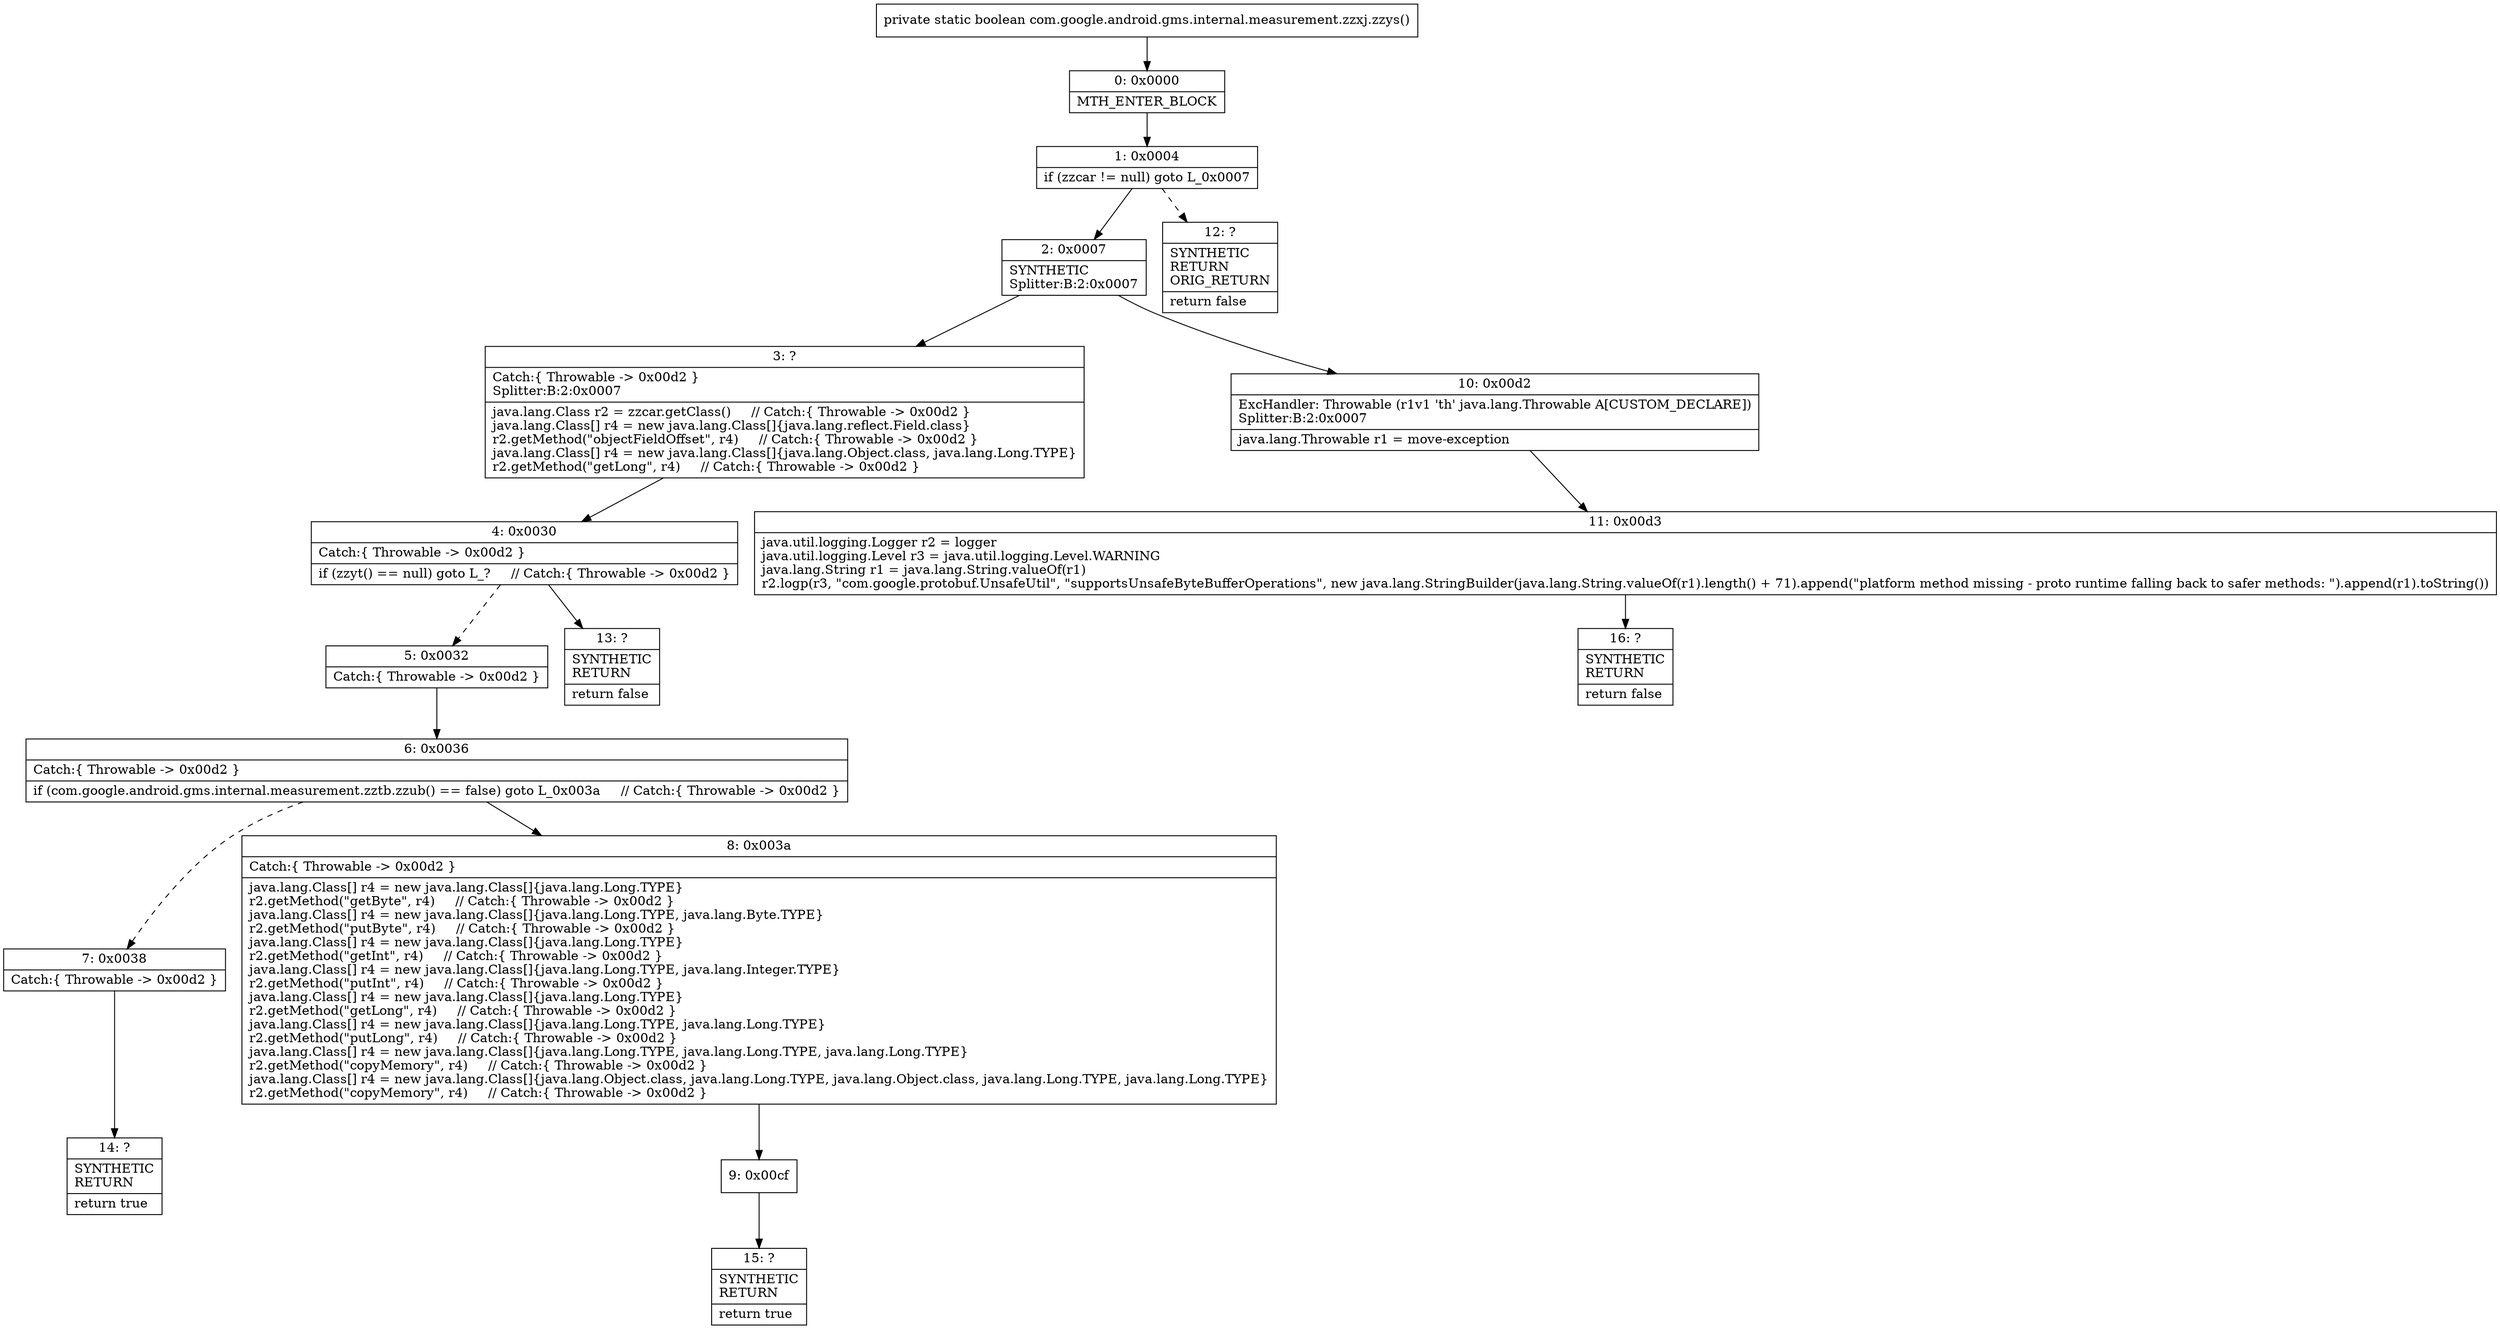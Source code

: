 digraph "CFG forcom.google.android.gms.internal.measurement.zzxj.zzys()Z" {
Node_0 [shape=record,label="{0\:\ 0x0000|MTH_ENTER_BLOCK\l}"];
Node_1 [shape=record,label="{1\:\ 0x0004|if (zzcar != null) goto L_0x0007\l}"];
Node_2 [shape=record,label="{2\:\ 0x0007|SYNTHETIC\lSplitter:B:2:0x0007\l}"];
Node_3 [shape=record,label="{3\:\ ?|Catch:\{ Throwable \-\> 0x00d2 \}\lSplitter:B:2:0x0007\l|java.lang.Class r2 = zzcar.getClass()     \/\/ Catch:\{ Throwable \-\> 0x00d2 \}\ljava.lang.Class[] r4 = new java.lang.Class[]\{java.lang.reflect.Field.class\}\lr2.getMethod(\"objectFieldOffset\", r4)     \/\/ Catch:\{ Throwable \-\> 0x00d2 \}\ljava.lang.Class[] r4 = new java.lang.Class[]\{java.lang.Object.class, java.lang.Long.TYPE\}\lr2.getMethod(\"getLong\", r4)     \/\/ Catch:\{ Throwable \-\> 0x00d2 \}\l}"];
Node_4 [shape=record,label="{4\:\ 0x0030|Catch:\{ Throwable \-\> 0x00d2 \}\l|if (zzyt() == null) goto L_?     \/\/ Catch:\{ Throwable \-\> 0x00d2 \}\l}"];
Node_5 [shape=record,label="{5\:\ 0x0032|Catch:\{ Throwable \-\> 0x00d2 \}\l}"];
Node_6 [shape=record,label="{6\:\ 0x0036|Catch:\{ Throwable \-\> 0x00d2 \}\l|if (com.google.android.gms.internal.measurement.zztb.zzub() == false) goto L_0x003a     \/\/ Catch:\{ Throwable \-\> 0x00d2 \}\l}"];
Node_7 [shape=record,label="{7\:\ 0x0038|Catch:\{ Throwable \-\> 0x00d2 \}\l}"];
Node_8 [shape=record,label="{8\:\ 0x003a|Catch:\{ Throwable \-\> 0x00d2 \}\l|java.lang.Class[] r4 = new java.lang.Class[]\{java.lang.Long.TYPE\}\lr2.getMethod(\"getByte\", r4)     \/\/ Catch:\{ Throwable \-\> 0x00d2 \}\ljava.lang.Class[] r4 = new java.lang.Class[]\{java.lang.Long.TYPE, java.lang.Byte.TYPE\}\lr2.getMethod(\"putByte\", r4)     \/\/ Catch:\{ Throwable \-\> 0x00d2 \}\ljava.lang.Class[] r4 = new java.lang.Class[]\{java.lang.Long.TYPE\}\lr2.getMethod(\"getInt\", r4)     \/\/ Catch:\{ Throwable \-\> 0x00d2 \}\ljava.lang.Class[] r4 = new java.lang.Class[]\{java.lang.Long.TYPE, java.lang.Integer.TYPE\}\lr2.getMethod(\"putInt\", r4)     \/\/ Catch:\{ Throwable \-\> 0x00d2 \}\ljava.lang.Class[] r4 = new java.lang.Class[]\{java.lang.Long.TYPE\}\lr2.getMethod(\"getLong\", r4)     \/\/ Catch:\{ Throwable \-\> 0x00d2 \}\ljava.lang.Class[] r4 = new java.lang.Class[]\{java.lang.Long.TYPE, java.lang.Long.TYPE\}\lr2.getMethod(\"putLong\", r4)     \/\/ Catch:\{ Throwable \-\> 0x00d2 \}\ljava.lang.Class[] r4 = new java.lang.Class[]\{java.lang.Long.TYPE, java.lang.Long.TYPE, java.lang.Long.TYPE\}\lr2.getMethod(\"copyMemory\", r4)     \/\/ Catch:\{ Throwable \-\> 0x00d2 \}\ljava.lang.Class[] r4 = new java.lang.Class[]\{java.lang.Object.class, java.lang.Long.TYPE, java.lang.Object.class, java.lang.Long.TYPE, java.lang.Long.TYPE\}\lr2.getMethod(\"copyMemory\", r4)     \/\/ Catch:\{ Throwable \-\> 0x00d2 \}\l}"];
Node_9 [shape=record,label="{9\:\ 0x00cf}"];
Node_10 [shape=record,label="{10\:\ 0x00d2|ExcHandler: Throwable (r1v1 'th' java.lang.Throwable A[CUSTOM_DECLARE])\lSplitter:B:2:0x0007\l|java.lang.Throwable r1 = move\-exception\l}"];
Node_11 [shape=record,label="{11\:\ 0x00d3|java.util.logging.Logger r2 = logger\ljava.util.logging.Level r3 = java.util.logging.Level.WARNING\ljava.lang.String r1 = java.lang.String.valueOf(r1)\lr2.logp(r3, \"com.google.protobuf.UnsafeUtil\", \"supportsUnsafeByteBufferOperations\", new java.lang.StringBuilder(java.lang.String.valueOf(r1).length() + 71).append(\"platform method missing \- proto runtime falling back to safer methods: \").append(r1).toString())\l}"];
Node_12 [shape=record,label="{12\:\ ?|SYNTHETIC\lRETURN\lORIG_RETURN\l|return false\l}"];
Node_13 [shape=record,label="{13\:\ ?|SYNTHETIC\lRETURN\l|return false\l}"];
Node_14 [shape=record,label="{14\:\ ?|SYNTHETIC\lRETURN\l|return true\l}"];
Node_15 [shape=record,label="{15\:\ ?|SYNTHETIC\lRETURN\l|return true\l}"];
Node_16 [shape=record,label="{16\:\ ?|SYNTHETIC\lRETURN\l|return false\l}"];
MethodNode[shape=record,label="{private static boolean com.google.android.gms.internal.measurement.zzxj.zzys() }"];
MethodNode -> Node_0;
Node_0 -> Node_1;
Node_1 -> Node_2;
Node_1 -> Node_12[style=dashed];
Node_2 -> Node_3;
Node_2 -> Node_10;
Node_3 -> Node_4;
Node_4 -> Node_5[style=dashed];
Node_4 -> Node_13;
Node_5 -> Node_6;
Node_6 -> Node_7[style=dashed];
Node_6 -> Node_8;
Node_7 -> Node_14;
Node_8 -> Node_9;
Node_9 -> Node_15;
Node_10 -> Node_11;
Node_11 -> Node_16;
}

